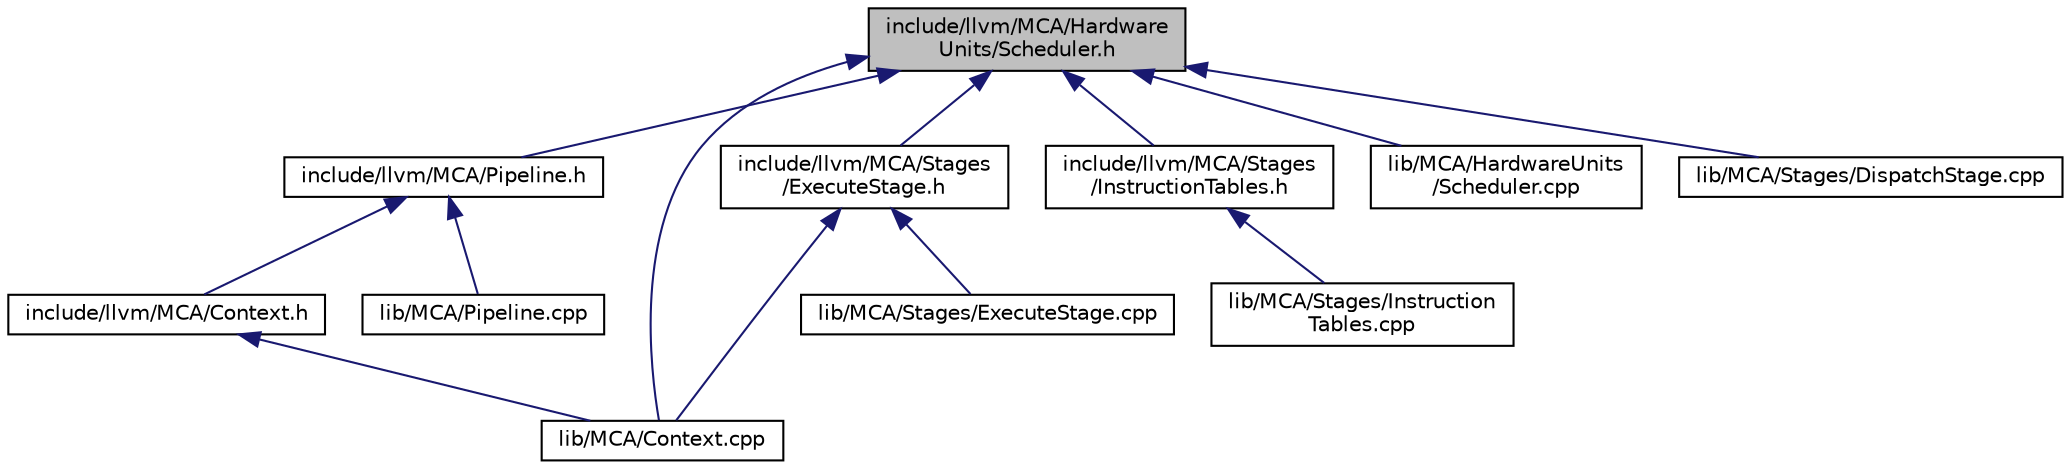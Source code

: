 digraph "include/llvm/MCA/HardwareUnits/Scheduler.h"
{
 // LATEX_PDF_SIZE
  bgcolor="transparent";
  edge [fontname="Helvetica",fontsize="10",labelfontname="Helvetica",labelfontsize="10"];
  node [fontname="Helvetica",fontsize="10",shape="box"];
  Node1 [label="include/llvm/MCA/Hardware\lUnits/Scheduler.h",height=0.2,width=0.4,color="black", fillcolor="grey75", style="filled", fontcolor="black",tooltip="A scheduler for Processor Resource Units and Processor Resource Groups."];
  Node1 -> Node2 [dir="back",color="midnightblue",fontsize="10",style="solid",fontname="Helvetica"];
  Node2 [label="include/llvm/MCA/Pipeline.h",height=0.2,width=0.4,color="black",URL="$Pipeline_8h.html",tooltip="This file implements an ordered container of stages that simulate the pipeline of a hardware backend."];
  Node2 -> Node3 [dir="back",color="midnightblue",fontsize="10",style="solid",fontname="Helvetica"];
  Node3 [label="include/llvm/MCA/Context.h",height=0.2,width=0.4,color="black",URL="$Context_8h.html",tooltip="This file defines a class for holding ownership of various simulated hardware units."];
  Node3 -> Node4 [dir="back",color="midnightblue",fontsize="10",style="solid",fontname="Helvetica"];
  Node4 [label="lib/MCA/Context.cpp",height=0.2,width=0.4,color="black",URL="$Context_8cpp.html",tooltip="This file defines a class for holding ownership of various simulated hardware units."];
  Node2 -> Node5 [dir="back",color="midnightblue",fontsize="10",style="solid",fontname="Helvetica"];
  Node5 [label="lib/MCA/Pipeline.cpp",height=0.2,width=0.4,color="black",URL="$Pipeline_8cpp.html",tooltip="This file implements an ordered container of stages that simulate the pipeline of a hardware backend."];
  Node1 -> Node6 [dir="back",color="midnightblue",fontsize="10",style="solid",fontname="Helvetica"];
  Node6 [label="include/llvm/MCA/Stages\l/ExecuteStage.h",height=0.2,width=0.4,color="black",URL="$ExecuteStage_8h.html",tooltip="This file defines the execution stage of a default instruction pipeline."];
  Node6 -> Node4 [dir="back",color="midnightblue",fontsize="10",style="solid",fontname="Helvetica"];
  Node6 -> Node7 [dir="back",color="midnightblue",fontsize="10",style="solid",fontname="Helvetica"];
  Node7 [label="lib/MCA/Stages/ExecuteStage.cpp",height=0.2,width=0.4,color="black",URL="$ExecuteStage_8cpp.html",tooltip="This file defines the execution stage of an instruction pipeline."];
  Node1 -> Node8 [dir="back",color="midnightblue",fontsize="10",style="solid",fontname="Helvetica"];
  Node8 [label="include/llvm/MCA/Stages\l/InstructionTables.h",height=0.2,width=0.4,color="black",URL="$InstructionTables_8h.html",tooltip="This file implements a custom stage to generate instruction tables."];
  Node8 -> Node9 [dir="back",color="midnightblue",fontsize="10",style="solid",fontname="Helvetica"];
  Node9 [label="lib/MCA/Stages/Instruction\lTables.cpp",height=0.2,width=0.4,color="black",URL="$InstructionTables_8cpp.html",tooltip="This file implements the method InstructionTables::execute()."];
  Node1 -> Node4 [dir="back",color="midnightblue",fontsize="10",style="solid",fontname="Helvetica"];
  Node1 -> Node10 [dir="back",color="midnightblue",fontsize="10",style="solid",fontname="Helvetica"];
  Node10 [label="lib/MCA/HardwareUnits\l/Scheduler.cpp",height=0.2,width=0.4,color="black",URL="$Scheduler_8cpp.html",tooltip=" "];
  Node1 -> Node11 [dir="back",color="midnightblue",fontsize="10",style="solid",fontname="Helvetica"];
  Node11 [label="lib/MCA/Stages/DispatchStage.cpp",height=0.2,width=0.4,color="black",URL="$DispatchStage_8cpp.html",tooltip="This file models the dispatch component of an instruction pipeline."];
}
